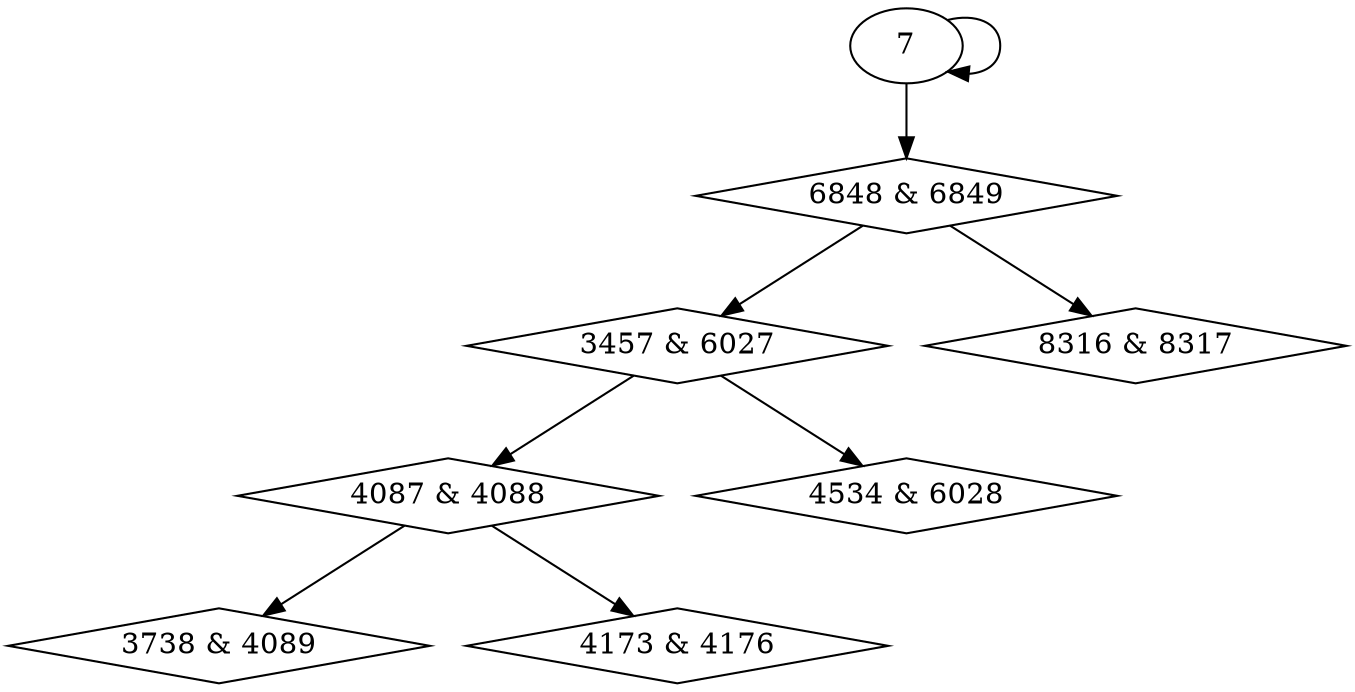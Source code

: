 digraph {
0 [label = "3457 & 6027", shape = diamond];
1 [label = "3738 & 4089", shape = diamond];
2 [label = "4087 & 4088", shape = diamond];
3 [label = "4173 & 4176", shape = diamond];
4 [label = "4534 & 6028", shape = diamond];
5 [label = "6848 & 6849", shape = diamond];
6 [label = "8316 & 8317", shape = diamond];
5 -> 0;
2 -> 1;
0 -> 2;
2 -> 3;
0 -> 4;
7 -> 5;
5 -> 6;
7 -> 7;
}
